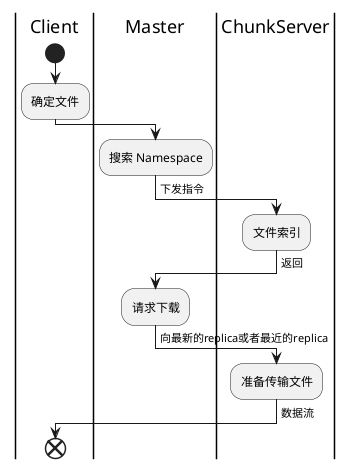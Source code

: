 @startuml "Download"

|Client|
start
:确定文件;

|Master|
:搜索 Namespace;

|ChunkServer|
-> 下发指令;
:文件索引;

|Master|
-> 返回;
:请求下载;

|ChunkServer|
-> 向最新的replica或者最近的replica;
:准备传输文件;

|Client|
-> 数据流;
end
@enduml